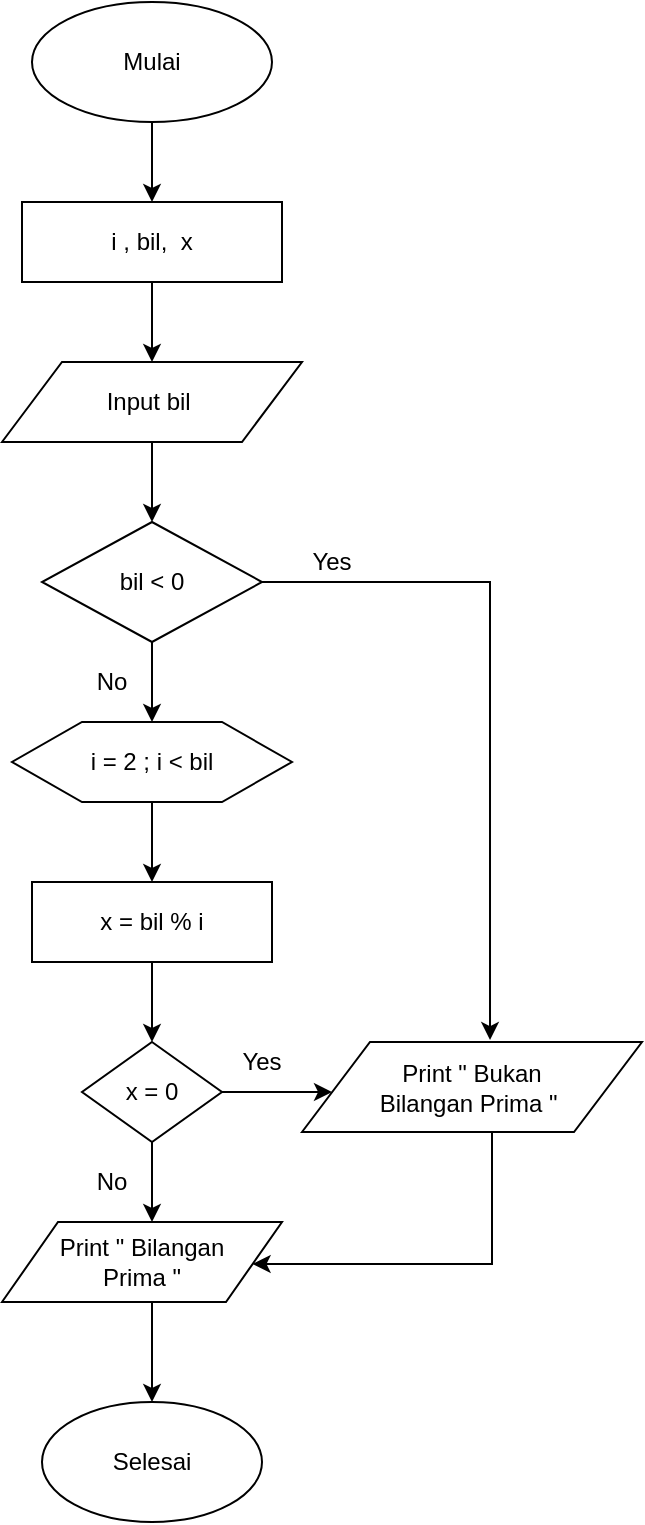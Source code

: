 <mxfile version="13.0.3" type="device"><diagram id="gMtpF-3vP237hFiUZUSz" name="Page-1"><mxGraphModel dx="852" dy="494" grid="1" gridSize="10" guides="1" tooltips="1" connect="1" arrows="1" fold="1" page="1" pageScale="1" pageWidth="850" pageHeight="1100" math="0" shadow="0"><root><mxCell id="0"/><mxCell id="1" parent="0"/><mxCell id="3i1lK2AUuZ0N6glXJDi6-2" style="edgeStyle=orthogonalEdgeStyle;rounded=0;orthogonalLoop=1;jettySize=auto;html=1;" edge="1" parent="1" source="3i1lK2AUuZ0N6glXJDi6-1"><mxGeometry relative="1" as="geometry"><mxPoint x="390" y="140" as="targetPoint"/></mxGeometry></mxCell><mxCell id="3i1lK2AUuZ0N6glXJDi6-1" value="Mulai" style="ellipse;whiteSpace=wrap;html=1;" vertex="1" parent="1"><mxGeometry x="330" y="40" width="120" height="60" as="geometry"/></mxCell><mxCell id="3i1lK2AUuZ0N6glXJDi6-6" style="edgeStyle=orthogonalEdgeStyle;rounded=0;orthogonalLoop=1;jettySize=auto;html=1;" edge="1" parent="1" source="3i1lK2AUuZ0N6glXJDi6-3"><mxGeometry relative="1" as="geometry"><mxPoint x="390" y="220" as="targetPoint"/></mxGeometry></mxCell><mxCell id="3i1lK2AUuZ0N6glXJDi6-3" value="i , bil,&amp;nbsp; x" style="rounded=0;whiteSpace=wrap;html=1;" vertex="1" parent="1"><mxGeometry x="325" y="140" width="130" height="40" as="geometry"/></mxCell><mxCell id="3i1lK2AUuZ0N6glXJDi6-9" style="edgeStyle=orthogonalEdgeStyle;rounded=0;orthogonalLoop=1;jettySize=auto;html=1;entryX=0.5;entryY=0;entryDx=0;entryDy=0;" edge="1" parent="1" source="3i1lK2AUuZ0N6glXJDi6-7" target="3i1lK2AUuZ0N6glXJDi6-8"><mxGeometry relative="1" as="geometry"/></mxCell><mxCell id="3i1lK2AUuZ0N6glXJDi6-7" value="Input bil&amp;nbsp;" style="shape=parallelogram;perimeter=parallelogramPerimeter;whiteSpace=wrap;html=1;" vertex="1" parent="1"><mxGeometry x="315" y="220" width="150" height="40" as="geometry"/></mxCell><mxCell id="3i1lK2AUuZ0N6glXJDi6-11" style="edgeStyle=orthogonalEdgeStyle;rounded=0;orthogonalLoop=1;jettySize=auto;html=1;entryX=0.5;entryY=0;entryDx=0;entryDy=0;" edge="1" parent="1" source="3i1lK2AUuZ0N6glXJDi6-8" target="3i1lK2AUuZ0N6glXJDi6-10"><mxGeometry relative="1" as="geometry"/></mxCell><mxCell id="3i1lK2AUuZ0N6glXJDi6-20" style="edgeStyle=orthogonalEdgeStyle;rounded=0;orthogonalLoop=1;jettySize=auto;html=1;entryX=0.553;entryY=-0.022;entryDx=0;entryDy=0;entryPerimeter=0;" edge="1" parent="1" source="3i1lK2AUuZ0N6glXJDi6-8" target="3i1lK2AUuZ0N6glXJDi6-16"><mxGeometry relative="1" as="geometry"/></mxCell><mxCell id="3i1lK2AUuZ0N6glXJDi6-8" value="bil &amp;lt; 0" style="rhombus;whiteSpace=wrap;html=1;" vertex="1" parent="1"><mxGeometry x="335" y="300" width="110" height="60" as="geometry"/></mxCell><mxCell id="3i1lK2AUuZ0N6glXJDi6-13" style="edgeStyle=orthogonalEdgeStyle;rounded=0;orthogonalLoop=1;jettySize=auto;html=1;entryX=0.5;entryY=0;entryDx=0;entryDy=0;" edge="1" parent="1" source="3i1lK2AUuZ0N6glXJDi6-10" target="3i1lK2AUuZ0N6glXJDi6-12"><mxGeometry relative="1" as="geometry"/></mxCell><mxCell id="3i1lK2AUuZ0N6glXJDi6-10" value="i = 2 ; i &amp;lt; bil" style="shape=hexagon;perimeter=hexagonPerimeter2;whiteSpace=wrap;html=1;" vertex="1" parent="1"><mxGeometry x="320" y="400" width="140" height="40" as="geometry"/></mxCell><mxCell id="3i1lK2AUuZ0N6glXJDi6-15" style="edgeStyle=orthogonalEdgeStyle;rounded=0;orthogonalLoop=1;jettySize=auto;html=1;entryX=0.5;entryY=0;entryDx=0;entryDy=0;" edge="1" parent="1" source="3i1lK2AUuZ0N6glXJDi6-12" target="3i1lK2AUuZ0N6glXJDi6-14"><mxGeometry relative="1" as="geometry"/></mxCell><mxCell id="3i1lK2AUuZ0N6glXJDi6-12" value="x = bil % i" style="rounded=0;whiteSpace=wrap;html=1;" vertex="1" parent="1"><mxGeometry x="330" y="480" width="120" height="40" as="geometry"/></mxCell><mxCell id="3i1lK2AUuZ0N6glXJDi6-18" style="edgeStyle=orthogonalEdgeStyle;rounded=0;orthogonalLoop=1;jettySize=auto;html=1;" edge="1" parent="1" source="3i1lK2AUuZ0N6glXJDi6-14"><mxGeometry relative="1" as="geometry"><mxPoint x="480" y="585" as="targetPoint"/></mxGeometry></mxCell><mxCell id="3i1lK2AUuZ0N6glXJDi6-23" style="edgeStyle=orthogonalEdgeStyle;rounded=0;orthogonalLoop=1;jettySize=auto;html=1;" edge="1" parent="1" source="3i1lK2AUuZ0N6glXJDi6-14"><mxGeometry relative="1" as="geometry"><mxPoint x="390" y="650" as="targetPoint"/></mxGeometry></mxCell><mxCell id="3i1lK2AUuZ0N6glXJDi6-14" value="x = 0" style="rhombus;whiteSpace=wrap;html=1;" vertex="1" parent="1"><mxGeometry x="355" y="560" width="70" height="50" as="geometry"/></mxCell><mxCell id="3i1lK2AUuZ0N6glXJDi6-26" style="edgeStyle=orthogonalEdgeStyle;rounded=0;orthogonalLoop=1;jettySize=auto;html=1;exitX=0.5;exitY=1;exitDx=0;exitDy=0;" edge="1" parent="1" source="3i1lK2AUuZ0N6glXJDi6-16" target="3i1lK2AUuZ0N6glXJDi6-24"><mxGeometry relative="1" as="geometry"><mxPoint x="550" y="671" as="targetPoint"/><Array as="points"><mxPoint x="560" y="605"/><mxPoint x="560" y="671"/></Array></mxGeometry></mxCell><mxCell id="3i1lK2AUuZ0N6glXJDi6-16" value="Print &quot; Bukan&lt;br&gt;Bilangan Prima &quot;&amp;nbsp;" style="shape=parallelogram;perimeter=parallelogramPerimeter;whiteSpace=wrap;html=1;" vertex="1" parent="1"><mxGeometry x="465" y="560" width="170" height="45" as="geometry"/></mxCell><mxCell id="3i1lK2AUuZ0N6glXJDi6-19" value="Yes" style="text;html=1;strokeColor=none;fillColor=none;align=center;verticalAlign=middle;whiteSpace=wrap;rounded=0;" vertex="1" parent="1"><mxGeometry x="425" y="560" width="40" height="20" as="geometry"/></mxCell><mxCell id="3i1lK2AUuZ0N6glXJDi6-21" value="Yes" style="text;html=1;strokeColor=none;fillColor=none;align=center;verticalAlign=middle;whiteSpace=wrap;rounded=0;" vertex="1" parent="1"><mxGeometry x="460" y="310" width="40" height="20" as="geometry"/></mxCell><mxCell id="3i1lK2AUuZ0N6glXJDi6-22" value="No" style="text;html=1;strokeColor=none;fillColor=none;align=center;verticalAlign=middle;whiteSpace=wrap;rounded=0;" vertex="1" parent="1"><mxGeometry x="350" y="370" width="40" height="20" as="geometry"/></mxCell><mxCell id="3i1lK2AUuZ0N6glXJDi6-27" style="edgeStyle=orthogonalEdgeStyle;rounded=0;orthogonalLoop=1;jettySize=auto;html=1;" edge="1" parent="1" source="3i1lK2AUuZ0N6glXJDi6-24"><mxGeometry relative="1" as="geometry"><mxPoint x="390" y="740" as="targetPoint"/><Array as="points"><mxPoint x="390" y="730"/></Array></mxGeometry></mxCell><mxCell id="3i1lK2AUuZ0N6glXJDi6-24" value="Print &quot; Bilangan&lt;br&gt;Prima &quot;" style="shape=parallelogram;perimeter=parallelogramPerimeter;whiteSpace=wrap;html=1;" vertex="1" parent="1"><mxGeometry x="315" y="650" width="140" height="40" as="geometry"/></mxCell><mxCell id="3i1lK2AUuZ0N6glXJDi6-25" value="No" style="text;html=1;strokeColor=none;fillColor=none;align=center;verticalAlign=middle;whiteSpace=wrap;rounded=0;" vertex="1" parent="1"><mxGeometry x="350" y="620" width="40" height="20" as="geometry"/></mxCell><mxCell id="3i1lK2AUuZ0N6glXJDi6-28" value="Selesai" style="ellipse;whiteSpace=wrap;html=1;" vertex="1" parent="1"><mxGeometry x="335" y="740" width="110" height="60" as="geometry"/></mxCell></root></mxGraphModel></diagram></mxfile>